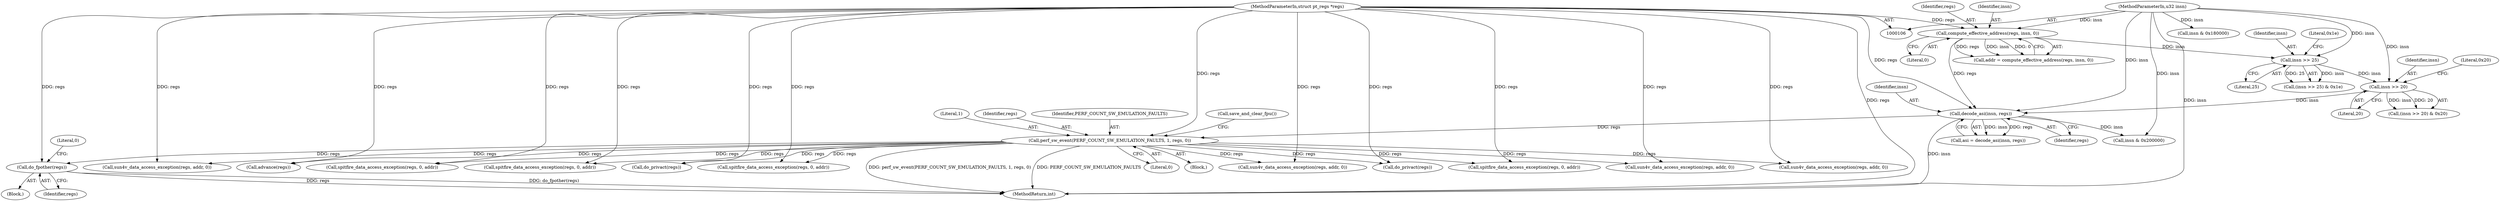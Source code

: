 digraph "0_linux_a8b0ca17b80e92faab46ee7179ba9e99ccb61233_36@pointer" {
"1000177" [label="(Call,do_fpother(regs))"];
"1000150" [label="(Call,perf_sw_event(PERF_COUNT_SW_EMULATION_FAULTS, 1, regs, 0))"];
"1000138" [label="(Call,decode_asi(insn, regs))"];
"1000127" [label="(Call,insn >> 20)"];
"1000122" [label="(Call,insn >> 25)"];
"1000113" [label="(Call,compute_effective_address(regs, insn, 0))"];
"1000108" [label="(MethodParameterIn,struct pt_regs *regs)"];
"1000107" [label="(MethodParameterIn,u32 insn)"];
"1000324" [label="(Call,spitfire_data_access_exception(regs, 0, addr))"];
"1000138" [label="(Call,decode_asi(insn, regs))"];
"1000150" [label="(Call,perf_sw_event(PERF_COUNT_SW_EMULATION_FAULTS, 1, regs, 0))"];
"1000129" [label="(Literal,20)"];
"1000128" [label="(Identifier,insn)"];
"1000116" [label="(Literal,0)"];
"1000111" [label="(Call,addr = compute_effective_address(regs, insn, 0))"];
"1000604" [label="(MethodReturn,int)"];
"1000115" [label="(Identifier,insn)"];
"1000265" [label="(Call,sun4v_data_access_exception(regs, addr, 0))"];
"1000127" [label="(Call,insn >> 20)"];
"1000155" [label="(Call,save_and_clear_fpu())"];
"1000448" [label="(Call,sun4v_data_access_exception(regs, addr, 0))"];
"1000122" [label="(Call,insn >> 25)"];
"1000177" [label="(Call,do_fpother(regs))"];
"1000108" [label="(MethodParameterIn,struct pt_regs *regs)"];
"1000232" [label="(Call,do_privact(regs))"];
"1000130" [label="(Literal,0x20)"];
"1000109" [label="(Block,)"];
"1000136" [label="(Call,asi = decode_asi(insn, regs))"];
"1000107" [label="(MethodParameterIn,u32 insn)"];
"1000125" [label="(Literal,0x1e)"];
"1000140" [label="(Identifier,regs)"];
"1000154" [label="(Literal,0)"];
"1000167" [label="(Block,)"];
"1000123" [label="(Identifier,insn)"];
"1000600" [label="(Call,advance(regs))"];
"1000121" [label="(Call,(insn >> 25) & 0x1e)"];
"1000270" [label="(Call,spitfire_data_access_exception(regs, 0, addr))"];
"1000178" [label="(Identifier,regs)"];
"1000182" [label="(Call,insn & 0x200000)"];
"1000113" [label="(Call,compute_effective_address(regs, insn, 0))"];
"1000114" [label="(Identifier,regs)"];
"1000153" [label="(Identifier,regs)"];
"1000151" [label="(Identifier,PERF_COUNT_SW_EMULATION_FAULTS)"];
"1000126" [label="(Call,(insn >> 20) & 0x20)"];
"1000180" [label="(Literal,0)"];
"1000453" [label="(Call,spitfire_data_access_exception(regs, 0, addr))"];
"1000356" [label="(Call,sun4v_data_access_exception(regs, addr, 0))"];
"1000152" [label="(Literal,1)"];
"1000319" [label="(Call,sun4v_data_access_exception(regs, addr, 0))"];
"1000139" [label="(Identifier,insn)"];
"1000361" [label="(Call,spitfire_data_access_exception(regs, 0, addr))"];
"1000342" [label="(Call,do_privact(regs))"];
"1000368" [label="(Call,insn & 0x180000)"];
"1000124" [label="(Literal,25)"];
"1000177" -> "1000167"  [label="AST: "];
"1000177" -> "1000178"  [label="CFG: "];
"1000178" -> "1000177"  [label="AST: "];
"1000180" -> "1000177"  [label="CFG: "];
"1000177" -> "1000604"  [label="DDG: regs"];
"1000177" -> "1000604"  [label="DDG: do_fpother(regs)"];
"1000150" -> "1000177"  [label="DDG: regs"];
"1000108" -> "1000177"  [label="DDG: regs"];
"1000150" -> "1000109"  [label="AST: "];
"1000150" -> "1000154"  [label="CFG: "];
"1000151" -> "1000150"  [label="AST: "];
"1000152" -> "1000150"  [label="AST: "];
"1000153" -> "1000150"  [label="AST: "];
"1000154" -> "1000150"  [label="AST: "];
"1000155" -> "1000150"  [label="CFG: "];
"1000150" -> "1000604"  [label="DDG: PERF_COUNT_SW_EMULATION_FAULTS"];
"1000150" -> "1000604"  [label="DDG: perf_sw_event(PERF_COUNT_SW_EMULATION_FAULTS, 1, regs, 0)"];
"1000138" -> "1000150"  [label="DDG: regs"];
"1000108" -> "1000150"  [label="DDG: regs"];
"1000150" -> "1000232"  [label="DDG: regs"];
"1000150" -> "1000265"  [label="DDG: regs"];
"1000150" -> "1000270"  [label="DDG: regs"];
"1000150" -> "1000319"  [label="DDG: regs"];
"1000150" -> "1000324"  [label="DDG: regs"];
"1000150" -> "1000342"  [label="DDG: regs"];
"1000150" -> "1000356"  [label="DDG: regs"];
"1000150" -> "1000361"  [label="DDG: regs"];
"1000150" -> "1000448"  [label="DDG: regs"];
"1000150" -> "1000453"  [label="DDG: regs"];
"1000150" -> "1000600"  [label="DDG: regs"];
"1000138" -> "1000136"  [label="AST: "];
"1000138" -> "1000140"  [label="CFG: "];
"1000139" -> "1000138"  [label="AST: "];
"1000140" -> "1000138"  [label="AST: "];
"1000136" -> "1000138"  [label="CFG: "];
"1000138" -> "1000604"  [label="DDG: insn"];
"1000138" -> "1000136"  [label="DDG: insn"];
"1000138" -> "1000136"  [label="DDG: regs"];
"1000127" -> "1000138"  [label="DDG: insn"];
"1000107" -> "1000138"  [label="DDG: insn"];
"1000113" -> "1000138"  [label="DDG: regs"];
"1000108" -> "1000138"  [label="DDG: regs"];
"1000138" -> "1000182"  [label="DDG: insn"];
"1000127" -> "1000126"  [label="AST: "];
"1000127" -> "1000129"  [label="CFG: "];
"1000128" -> "1000127"  [label="AST: "];
"1000129" -> "1000127"  [label="AST: "];
"1000130" -> "1000127"  [label="CFG: "];
"1000127" -> "1000126"  [label="DDG: insn"];
"1000127" -> "1000126"  [label="DDG: 20"];
"1000122" -> "1000127"  [label="DDG: insn"];
"1000107" -> "1000127"  [label="DDG: insn"];
"1000122" -> "1000121"  [label="AST: "];
"1000122" -> "1000124"  [label="CFG: "];
"1000123" -> "1000122"  [label="AST: "];
"1000124" -> "1000122"  [label="AST: "];
"1000125" -> "1000122"  [label="CFG: "];
"1000122" -> "1000121"  [label="DDG: insn"];
"1000122" -> "1000121"  [label="DDG: 25"];
"1000113" -> "1000122"  [label="DDG: insn"];
"1000107" -> "1000122"  [label="DDG: insn"];
"1000113" -> "1000111"  [label="AST: "];
"1000113" -> "1000116"  [label="CFG: "];
"1000114" -> "1000113"  [label="AST: "];
"1000115" -> "1000113"  [label="AST: "];
"1000116" -> "1000113"  [label="AST: "];
"1000111" -> "1000113"  [label="CFG: "];
"1000113" -> "1000111"  [label="DDG: regs"];
"1000113" -> "1000111"  [label="DDG: insn"];
"1000113" -> "1000111"  [label="DDG: 0"];
"1000108" -> "1000113"  [label="DDG: regs"];
"1000107" -> "1000113"  [label="DDG: insn"];
"1000108" -> "1000106"  [label="AST: "];
"1000108" -> "1000604"  [label="DDG: regs"];
"1000108" -> "1000232"  [label="DDG: regs"];
"1000108" -> "1000265"  [label="DDG: regs"];
"1000108" -> "1000270"  [label="DDG: regs"];
"1000108" -> "1000319"  [label="DDG: regs"];
"1000108" -> "1000324"  [label="DDG: regs"];
"1000108" -> "1000342"  [label="DDG: regs"];
"1000108" -> "1000356"  [label="DDG: regs"];
"1000108" -> "1000361"  [label="DDG: regs"];
"1000108" -> "1000448"  [label="DDG: regs"];
"1000108" -> "1000453"  [label="DDG: regs"];
"1000108" -> "1000600"  [label="DDG: regs"];
"1000107" -> "1000106"  [label="AST: "];
"1000107" -> "1000604"  [label="DDG: insn"];
"1000107" -> "1000182"  [label="DDG: insn"];
"1000107" -> "1000368"  [label="DDG: insn"];
}
